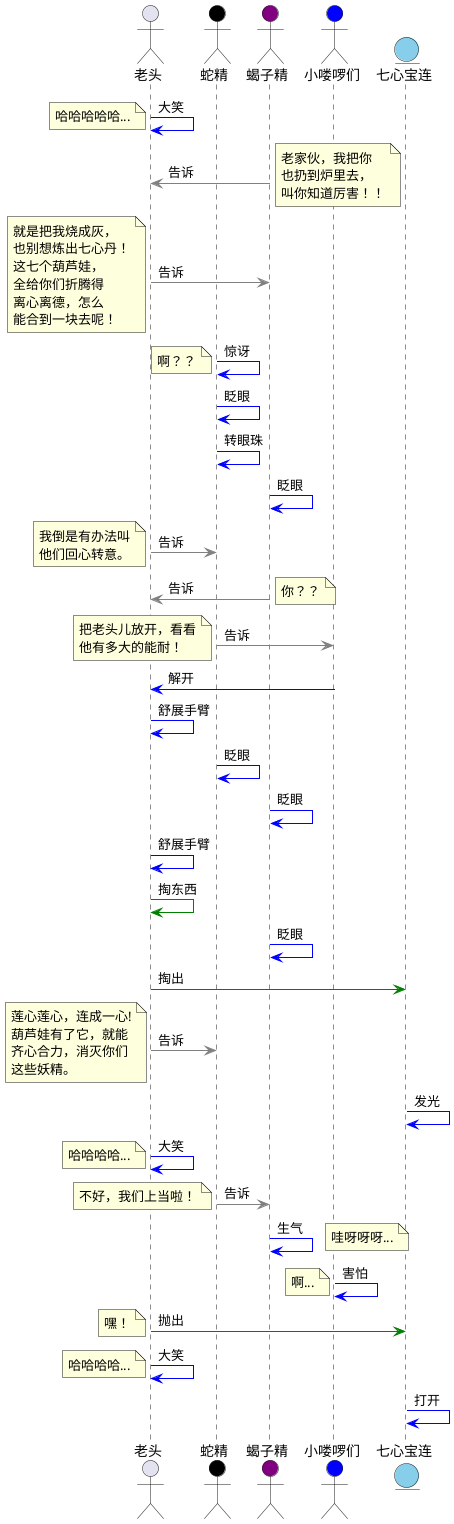 ' https://www.bilibili.com/video/BV1zQ4y1d7dQ?p=13
' 3:05 ~ 4:12

@startuml timeline
actor       老头    as oldman
actor       蛇精    as snake    #Black 
actor       蝎子精  as scorpion #Purple 
actor       小喽啰们    as minion   #Blue
entity      七心宝连    as baolian  #SkyBlue

oldman -[#Blue]> oldman : 大笑
note left:  哈哈哈哈哈...

scorpion -[#Grey]> oldman : 告诉
note right
    老家伙，我把你
    也扔到炉里去，
    叫你知道厉害！！
end note

oldman -[#Grey]> scorpion : 告诉
note left
    就是把我烧成灰，
    也别想炼出七心丹！
    这七个葫芦娃，
    全给你们折腾得
    离心离德，怎么
    能合到一块去呢！
end note

snake -[#Blue]> snake : 惊讶
note left: 啊？？

snake -[#Blue]> snake : 眨眼

snake -[#Blue]> snake : 转眼珠

scorpion -[#Blue]> scorpion : 眨眼

oldman -[#Grey]> snake : 告诉
note left
    我倒是有办法叫
    他们回心转意。
end note

scorpion -[#Grey]> oldman : 告诉
note right: 你？？

snake -[#Grey]> minion : 告诉
note left
    把老头儿放开，看看
    他有多大的能耐！
end note

minion -[#Blue]> oldman : 解开

oldman -[#Blue]> oldman : 舒展手臂

snake -[#Blue]> snake : 眨眼

scorpion -[#Blue]> scorpion : 眨眼

oldman -[#Blue]> oldman : 舒展手臂

oldman -[#Green]> oldman : 掏东西

scorpion -[#Blue]> scorpion : 眨眼

oldman -[#Green]> baolian : 掏出

oldman -[#Grey]> snake: 告诉
note left
    莲心莲心，连成一心!
    葫芦娃有了它，就能
    齐心合力，消灭你们
    这些妖精。
end note

baolian -[#Blue]> baolian : 发光

oldman -[#Blue]> oldman : 大笑
note left: 哈哈哈哈...

snake -[#Grey]> scorpion : 告诉
note left
    不好，我们上当啦！
end note

scorpion -[#Blue]> scorpion : 生气
note right: 哇呀呀呀...

minion -[#Blue]> minion : 害怕
note left: 啊...

oldman -[#Green]> baolian : 抛出
note left: 嘿！

oldman -[#Blue]> oldman : 大笑
note left: 哈哈哈哈...

baolian -[#Blue]> baolian : 打开

@enduml
